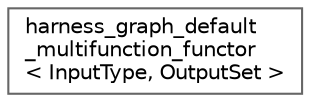 digraph "类继承关系图"
{
 // LATEX_PDF_SIZE
  bgcolor="transparent";
  edge [fontname=Helvetica,fontsize=10,labelfontname=Helvetica,labelfontsize=10];
  node [fontname=Helvetica,fontsize=10,shape=box,height=0.2,width=0.4];
  rankdir="LR";
  Node0 [id="Node000000",label="harness_graph_default\l_multifunction_functor\l\< InputType, OutputSet \>",height=0.2,width=0.4,color="grey40", fillcolor="white", style="filled",URL="$structharness__graph__default__multifunction__functor.html",tooltip=" "];
}
